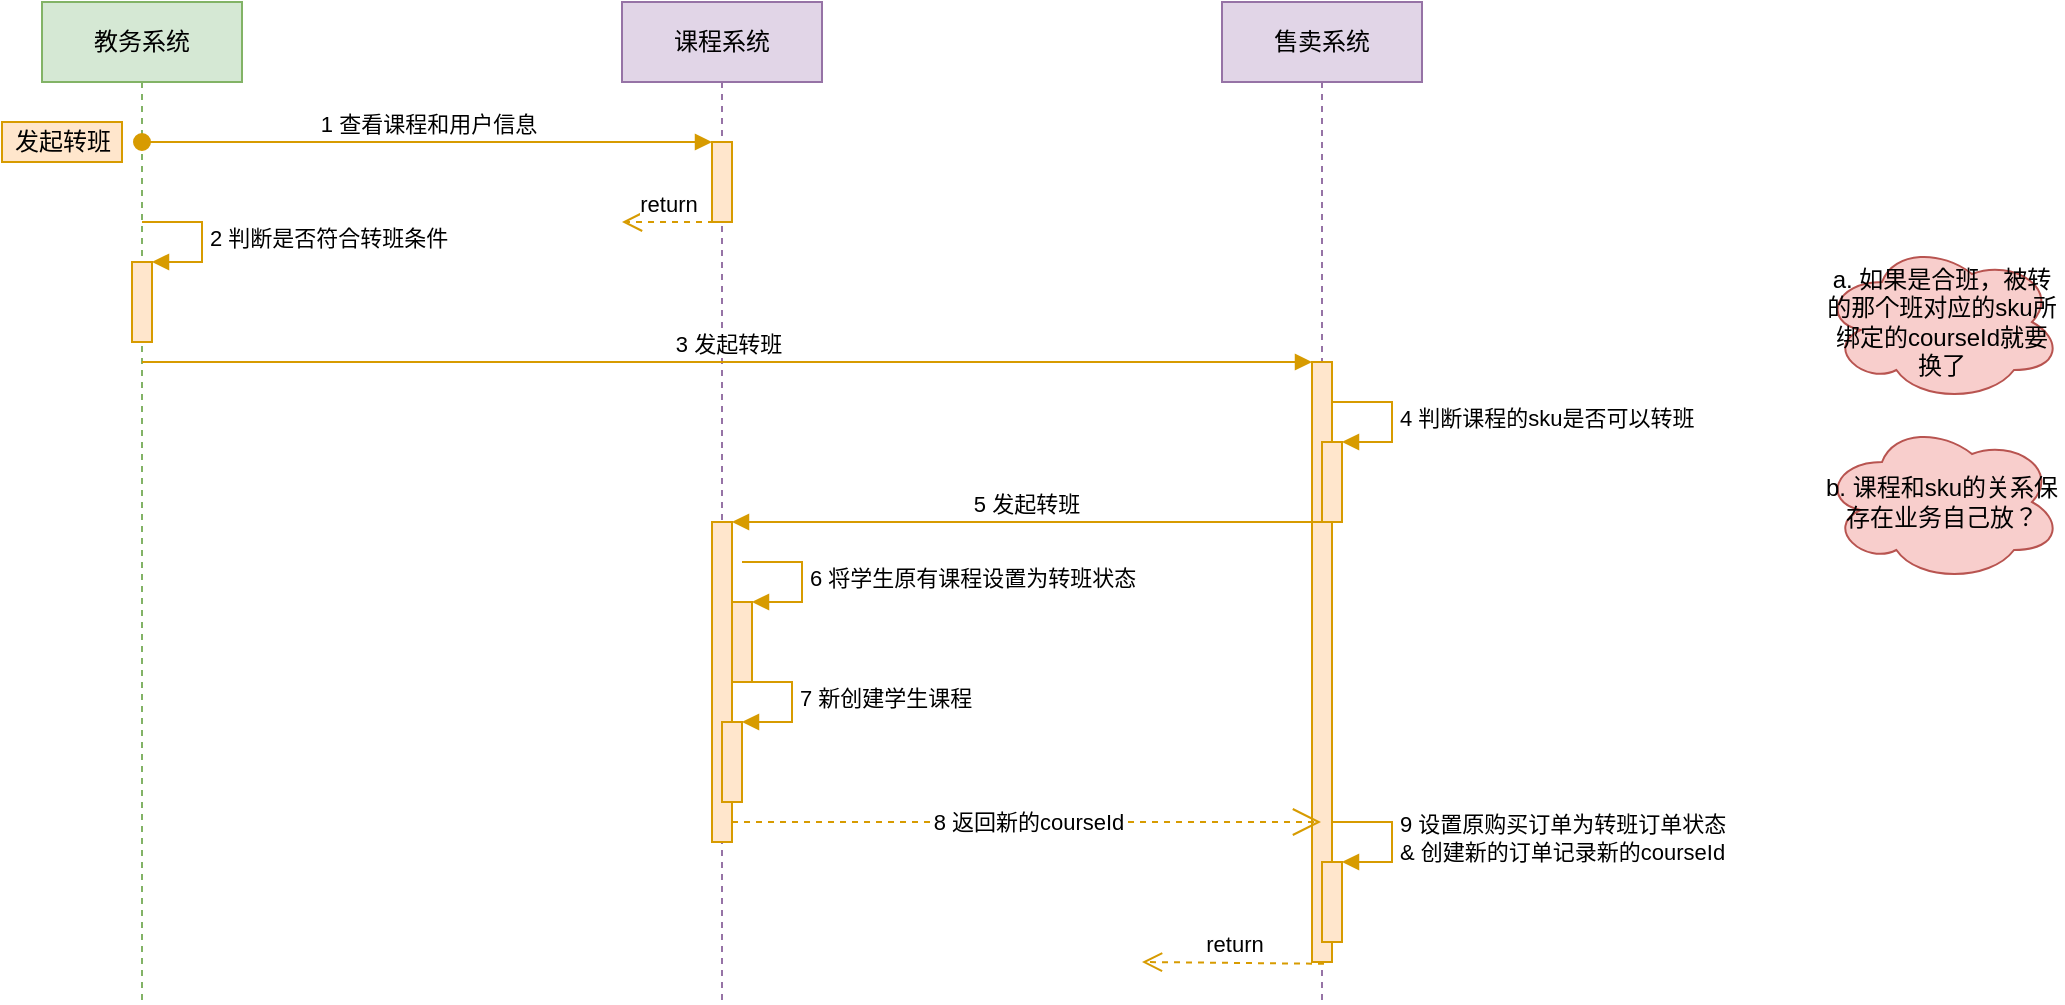 <mxfile version="15.7.3" type="github">
  <diagram id="E9qbDYDOtKsYONIH9-f7" name="Page-1">
    <mxGraphModel dx="1298" dy="808" grid="1" gridSize="10" guides="1" tooltips="1" connect="1" arrows="1" fold="1" page="1" pageScale="1" pageWidth="827" pageHeight="1169" math="0" shadow="0">
      <root>
        <mxCell id="0" />
        <mxCell id="1" parent="0" />
        <mxCell id="XqyBOipwKsmBVul3KAgj-1" value="教务系统" style="shape=umlLifeline;perimeter=lifelinePerimeter;whiteSpace=wrap;html=1;container=1;collapsible=0;recursiveResize=0;outlineConnect=0;fillColor=#d5e8d4;strokeColor=#82b366;" vertex="1" parent="1">
          <mxGeometry x="90" y="40" width="100" height="500" as="geometry" />
        </mxCell>
        <mxCell id="XqyBOipwKsmBVul3KAgj-7" value="" style="html=1;points=[];perimeter=orthogonalPerimeter;fillColor=#ffe6cc;strokeColor=#d79b00;" vertex="1" parent="XqyBOipwKsmBVul3KAgj-1">
          <mxGeometry x="45" y="130" width="10" height="40" as="geometry" />
        </mxCell>
        <mxCell id="XqyBOipwKsmBVul3KAgj-8" value="2 判断是否符合转班条件" style="edgeStyle=orthogonalEdgeStyle;html=1;align=left;spacingLeft=2;endArrow=block;rounded=0;entryX=1;entryY=0;fillColor=#ffe6cc;strokeColor=#d79b00;" edge="1" target="XqyBOipwKsmBVul3KAgj-7" parent="XqyBOipwKsmBVul3KAgj-1">
          <mxGeometry relative="1" as="geometry">
            <mxPoint x="50" y="110" as="sourcePoint" />
            <Array as="points">
              <mxPoint x="80" y="110" />
            </Array>
          </mxGeometry>
        </mxCell>
        <mxCell id="XqyBOipwKsmBVul3KAgj-2" value="课程系统" style="shape=umlLifeline;perimeter=lifelinePerimeter;whiteSpace=wrap;html=1;container=1;collapsible=0;recursiveResize=0;outlineConnect=0;fillColor=#e1d5e7;strokeColor=#9673a6;" vertex="1" parent="1">
          <mxGeometry x="380" y="40" width="100" height="500" as="geometry" />
        </mxCell>
        <mxCell id="XqyBOipwKsmBVul3KAgj-4" value="" style="html=1;points=[];perimeter=orthogonalPerimeter;fillColor=#ffe6cc;strokeColor=#d79b00;" vertex="1" parent="XqyBOipwKsmBVul3KAgj-2">
          <mxGeometry x="45" y="70" width="10" height="40" as="geometry" />
        </mxCell>
        <mxCell id="XqyBOipwKsmBVul3KAgj-20" value="" style="html=1;points=[];perimeter=orthogonalPerimeter;fillColor=#ffe6cc;strokeColor=#d79b00;" vertex="1" parent="XqyBOipwKsmBVul3KAgj-2">
          <mxGeometry x="45" y="260" width="10" height="160" as="geometry" />
        </mxCell>
        <mxCell id="XqyBOipwKsmBVul3KAgj-23" value="" style="html=1;points=[];perimeter=orthogonalPerimeter;fillColor=#ffe6cc;strokeColor=#d79b00;" vertex="1" parent="XqyBOipwKsmBVul3KAgj-2">
          <mxGeometry x="55" y="300" width="10" height="40" as="geometry" />
        </mxCell>
        <mxCell id="XqyBOipwKsmBVul3KAgj-24" value="6 将学生原有课程设置为转班状态" style="edgeStyle=orthogonalEdgeStyle;html=1;align=left;spacingLeft=2;endArrow=block;rounded=0;entryX=1;entryY=0;fillColor=#ffe6cc;strokeColor=#d79b00;" edge="1" target="XqyBOipwKsmBVul3KAgj-23" parent="XqyBOipwKsmBVul3KAgj-2">
          <mxGeometry relative="1" as="geometry">
            <mxPoint x="60" y="280" as="sourcePoint" />
            <Array as="points">
              <mxPoint x="90" y="280" />
            </Array>
          </mxGeometry>
        </mxCell>
        <mxCell id="XqyBOipwKsmBVul3KAgj-25" value="" style="html=1;points=[];perimeter=orthogonalPerimeter;fillColor=#ffe6cc;strokeColor=#d79b00;" vertex="1" parent="XqyBOipwKsmBVul3KAgj-2">
          <mxGeometry x="50" y="360" width="10" height="40" as="geometry" />
        </mxCell>
        <mxCell id="XqyBOipwKsmBVul3KAgj-26" value="7 新创建学生课程" style="edgeStyle=orthogonalEdgeStyle;html=1;align=left;spacingLeft=2;endArrow=block;rounded=0;entryX=1;entryY=0;fillColor=#ffe6cc;strokeColor=#d79b00;" edge="1" target="XqyBOipwKsmBVul3KAgj-25" parent="XqyBOipwKsmBVul3KAgj-2">
          <mxGeometry relative="1" as="geometry">
            <mxPoint x="55" y="340" as="sourcePoint" />
            <Array as="points">
              <mxPoint x="85" y="340" />
            </Array>
          </mxGeometry>
        </mxCell>
        <mxCell id="XqyBOipwKsmBVul3KAgj-3" value="售卖系统" style="shape=umlLifeline;perimeter=lifelinePerimeter;whiteSpace=wrap;html=1;container=1;collapsible=0;recursiveResize=0;outlineConnect=0;fillColor=#e1d5e7;strokeColor=#9673a6;" vertex="1" parent="1">
          <mxGeometry x="680" y="40" width="100" height="500" as="geometry" />
        </mxCell>
        <mxCell id="XqyBOipwKsmBVul3KAgj-10" value="" style="html=1;points=[];perimeter=orthogonalPerimeter;fillColor=#ffe6cc;strokeColor=#d79b00;" vertex="1" parent="XqyBOipwKsmBVul3KAgj-3">
          <mxGeometry x="45" y="180" width="10" height="300" as="geometry" />
        </mxCell>
        <mxCell id="XqyBOipwKsmBVul3KAgj-18" value="" style="html=1;points=[];perimeter=orthogonalPerimeter;fillColor=#ffe6cc;strokeColor=#d79b00;" vertex="1" parent="XqyBOipwKsmBVul3KAgj-3">
          <mxGeometry x="50" y="220" width="10" height="40" as="geometry" />
        </mxCell>
        <mxCell id="XqyBOipwKsmBVul3KAgj-19" value="4 判断课程的sku是否可以转班" style="edgeStyle=orthogonalEdgeStyle;html=1;align=left;spacingLeft=2;endArrow=block;rounded=0;entryX=1;entryY=0;fillColor=#ffe6cc;strokeColor=#d79b00;" edge="1" target="XqyBOipwKsmBVul3KAgj-18" parent="XqyBOipwKsmBVul3KAgj-3">
          <mxGeometry relative="1" as="geometry">
            <mxPoint x="55" y="200" as="sourcePoint" />
            <Array as="points">
              <mxPoint x="85" y="200" />
            </Array>
          </mxGeometry>
        </mxCell>
        <mxCell id="XqyBOipwKsmBVul3KAgj-31" value="" style="html=1;points=[];perimeter=orthogonalPerimeter;fillColor=#ffe6cc;strokeColor=#d79b00;" vertex="1" parent="XqyBOipwKsmBVul3KAgj-3">
          <mxGeometry x="50" y="430" width="10" height="40" as="geometry" />
        </mxCell>
        <mxCell id="XqyBOipwKsmBVul3KAgj-32" value="9 设置原购买订单为转班订单状态&lt;br&gt;&amp;amp; 创建新的订单记录新的courseId" style="edgeStyle=orthogonalEdgeStyle;html=1;align=left;spacingLeft=2;endArrow=block;rounded=0;entryX=1;entryY=0;fillColor=#ffe6cc;strokeColor=#d79b00;" edge="1" target="XqyBOipwKsmBVul3KAgj-31" parent="XqyBOipwKsmBVul3KAgj-3">
          <mxGeometry relative="1" as="geometry">
            <mxPoint x="55" y="410" as="sourcePoint" />
            <Array as="points">
              <mxPoint x="85" y="410" />
            </Array>
          </mxGeometry>
        </mxCell>
        <mxCell id="XqyBOipwKsmBVul3KAgj-5" value="1 查看课程和用户信息" style="html=1;verticalAlign=bottom;startArrow=oval;endArrow=block;startSize=8;rounded=0;fillColor=#ffe6cc;strokeColor=#d79b00;" edge="1" target="XqyBOipwKsmBVul3KAgj-4" parent="1" source="XqyBOipwKsmBVul3KAgj-1">
          <mxGeometry relative="1" as="geometry">
            <mxPoint x="365" y="110" as="sourcePoint" />
            <Array as="points">
              <mxPoint x="210" y="110" />
            </Array>
          </mxGeometry>
        </mxCell>
        <mxCell id="XqyBOipwKsmBVul3KAgj-6" value="return" style="html=1;verticalAlign=bottom;endArrow=open;dashed=1;endSize=8;rounded=0;exitX=0.1;exitY=1;exitDx=0;exitDy=0;exitPerimeter=0;fillColor=#ffe6cc;strokeColor=#d79b00;" edge="1" parent="1" source="XqyBOipwKsmBVul3KAgj-4">
          <mxGeometry relative="1" as="geometry">
            <mxPoint x="420" y="140" as="sourcePoint" />
            <mxPoint x="380" y="150" as="targetPoint" />
            <Array as="points">
              <mxPoint x="400" y="150" />
            </Array>
          </mxGeometry>
        </mxCell>
        <mxCell id="XqyBOipwKsmBVul3KAgj-9" value="发起转班" style="text;html=1;align=center;verticalAlign=middle;resizable=0;points=[];autosize=1;strokeColor=#d79b00;fillColor=#ffe6cc;" vertex="1" parent="1">
          <mxGeometry x="70" y="100" width="60" height="20" as="geometry" />
        </mxCell>
        <mxCell id="XqyBOipwKsmBVul3KAgj-11" value="3 发起转班" style="html=1;verticalAlign=bottom;endArrow=block;entryX=0;entryY=0;rounded=0;fillColor=#ffe6cc;strokeColor=#d79b00;" edge="1" target="XqyBOipwKsmBVul3KAgj-10" parent="1" source="XqyBOipwKsmBVul3KAgj-1">
          <mxGeometry relative="1" as="geometry">
            <mxPoint x="655" y="220" as="sourcePoint" />
          </mxGeometry>
        </mxCell>
        <mxCell id="XqyBOipwKsmBVul3KAgj-13" value="a. 如果是合班，被转的那个班对应的sku所绑定的courseId就要换了" style="ellipse;shape=cloud;whiteSpace=wrap;html=1;fillColor=#f8cecc;strokeColor=#b85450;" vertex="1" parent="1">
          <mxGeometry x="980" y="160" width="120" height="80" as="geometry" />
        </mxCell>
        <mxCell id="XqyBOipwKsmBVul3KAgj-14" value="b. 课程和sku的关系保存在业务自己放？" style="ellipse;shape=cloud;whiteSpace=wrap;html=1;fillColor=#f8cecc;strokeColor=#b85450;" vertex="1" parent="1">
          <mxGeometry x="980" y="250" width="120" height="80" as="geometry" />
        </mxCell>
        <mxCell id="XqyBOipwKsmBVul3KAgj-21" value="5 发起转班" style="html=1;verticalAlign=bottom;endArrow=block;entryX=1;entryY=0;rounded=0;fillColor=#ffe6cc;strokeColor=#d79b00;" edge="1" target="XqyBOipwKsmBVul3KAgj-20" parent="1" source="XqyBOipwKsmBVul3KAgj-3">
          <mxGeometry relative="1" as="geometry">
            <mxPoint x="495" y="300" as="sourcePoint" />
          </mxGeometry>
        </mxCell>
        <mxCell id="XqyBOipwKsmBVul3KAgj-30" value="8 返回新的courseId" style="endArrow=open;endSize=12;dashed=1;html=1;rounded=0;fillColor=#ffe6cc;strokeColor=#d79b00;" edge="1" parent="1" source="XqyBOipwKsmBVul3KAgj-20" target="XqyBOipwKsmBVul3KAgj-3">
          <mxGeometry width="160" relative="1" as="geometry">
            <mxPoint x="450" y="440" as="sourcePoint" />
            <mxPoint x="610" y="440" as="targetPoint" />
            <Array as="points">
              <mxPoint x="620" y="450" />
            </Array>
          </mxGeometry>
        </mxCell>
        <mxCell id="XqyBOipwKsmBVul3KAgj-33" value="return" style="html=1;verticalAlign=bottom;endArrow=open;dashed=1;endSize=8;rounded=0;exitX=0.6;exitY=1.003;exitDx=0;exitDy=0;exitPerimeter=0;fillColor=#ffe6cc;strokeColor=#d79b00;" edge="1" parent="1" source="XqyBOipwKsmBVul3KAgj-10">
          <mxGeometry relative="1" as="geometry">
            <mxPoint x="720" y="520" as="sourcePoint" />
            <mxPoint x="640" y="520" as="targetPoint" />
          </mxGeometry>
        </mxCell>
      </root>
    </mxGraphModel>
  </diagram>
</mxfile>
